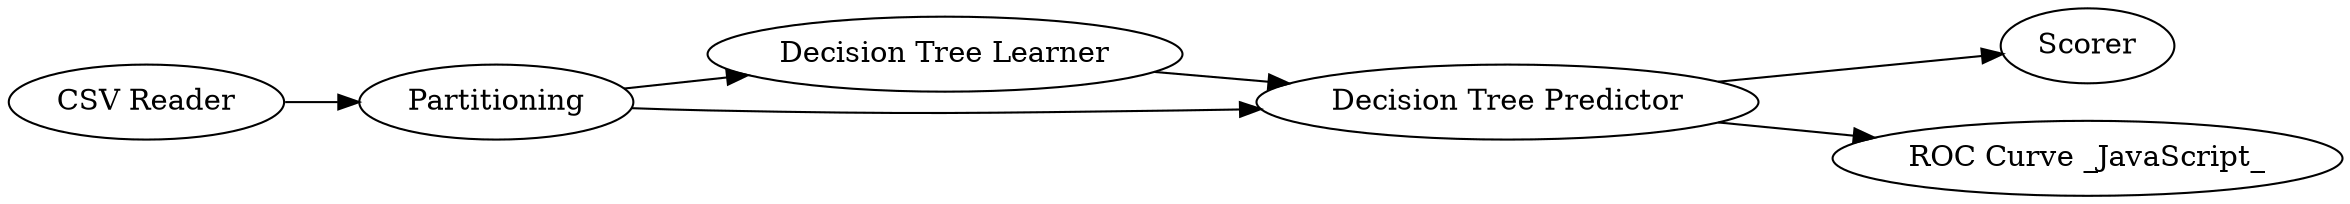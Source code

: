 digraph {
	"-6334305654802571967_2" [label=Partitioning]
	"-6334305654802571967_5" [label=Scorer]
	"-6334305654802571967_3" [label="Decision Tree Learner"]
	"-6334305654802571967_6" [label="ROC Curve _JavaScript_"]
	"-6334305654802571967_4" [label="Decision Tree Predictor"]
	"-6334305654802571967_1" [label="CSV Reader"]
	"-6334305654802571967_3" -> "-6334305654802571967_4"
	"-6334305654802571967_4" -> "-6334305654802571967_6"
	"-6334305654802571967_1" -> "-6334305654802571967_2"
	"-6334305654802571967_4" -> "-6334305654802571967_5"
	"-6334305654802571967_2" -> "-6334305654802571967_4"
	"-6334305654802571967_2" -> "-6334305654802571967_3"
	rankdir=LR
}
